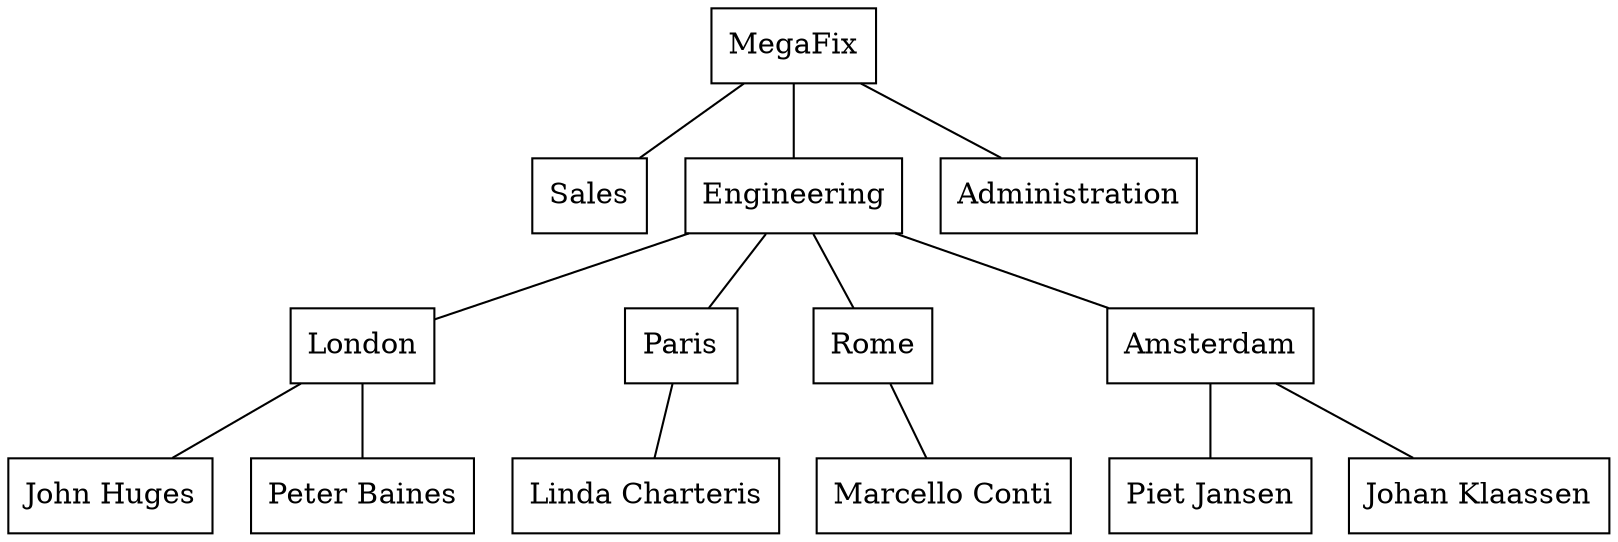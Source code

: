 digraph G {
	node [shape=box];
	edge [arrowhead=none];
	MegaFix -> Sales
	MegaFix -> Engineering
	MegaFix -> Administration
	Engineering -> London
	Engineering -> Paris
	Engineering -> Rome
	Engineering -> Amsterdam
	London -> "John Huges"
	London -> "Peter Baines"
	Paris -> "Linda Charteris"
	Rome -> "Marcello Conti"
	Amsterdam -> "Piet Jansen"
	Amsterdam -> "Johan Klaassen"
}